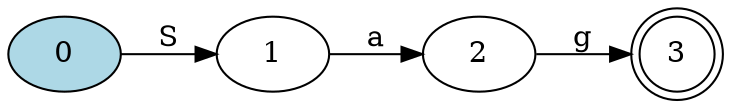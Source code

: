 digraph {
	rankdir=LR;

	3 [shape=doublecircle]
	0 [style=filled, fillcolor="lightblue"]

	0->1 [label= "S"];
	1->2 [label= "a"];
	2->3 [label= "g"];
}
